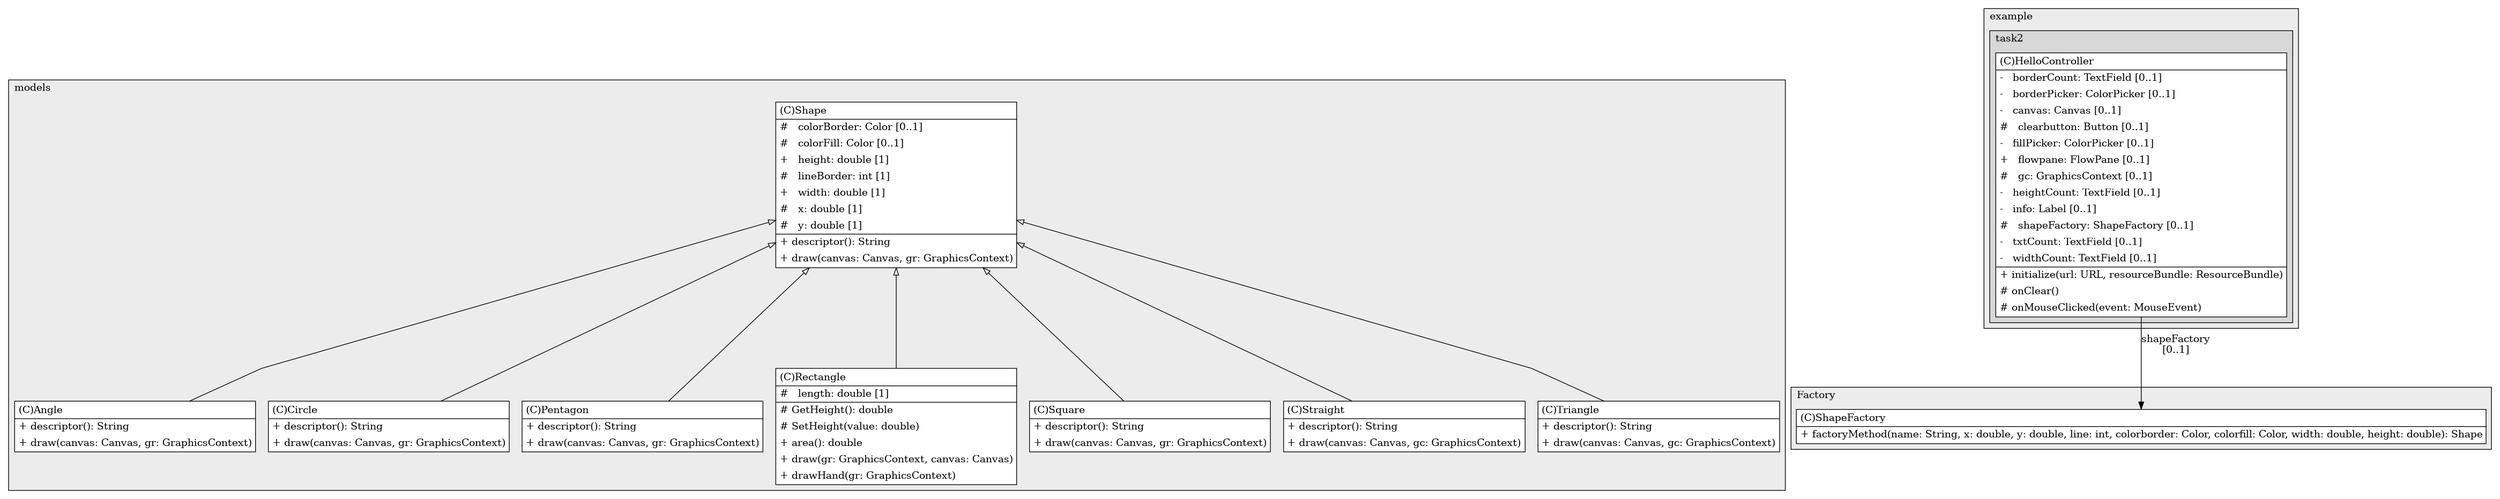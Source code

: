 @startuml

/' diagram meta data start
config=StructureConfiguration;
{
  "projectClassification": {
    "searchMode": "OpenProject", // OpenProject, AllProjects
    "includedProjects": "",
    "pathEndKeywords": "*.impl",
    "isClientPath": "",
    "isClientName": "",
    "isTestPath": "",
    "isTestName": "",
    "isMappingPath": "",
    "isMappingName": "",
    "isDataAccessPath": "",
    "isDataAccessName": "",
    "isDataStructurePath": "",
    "isDataStructureName": "",
    "isInterfaceStructuresPath": "",
    "isInterfaceStructuresName": "",
    "isEntryPointPath": "",
    "isEntryPointName": "",
    "treatFinalFieldsAsMandatory": false
  },
  "graphRestriction": {
    "classPackageExcludeFilter": "",
    "classPackageIncludeFilter": "",
    "classNameExcludeFilter": "",
    "classNameIncludeFilter": "",
    "methodNameExcludeFilter": "",
    "methodNameIncludeFilter": "",
    "removeByInheritance": "", // inheritance/annotation based filtering is done in a second step
    "removeByAnnotation": "",
    "removeByClassPackage": "", // cleanup the graph after inheritance/annotation based filtering is done
    "removeByClassName": "",
    "cutMappings": false,
    "cutEnum": true,
    "cutTests": true,
    "cutClient": true,
    "cutDataAccess": false,
    "cutInterfaceStructures": false,
    "cutDataStructures": false,
    "cutGetterAndSetter": true,
    "cutConstructors": true
  },
  "graphTraversal": {
    "forwardDepth": 6,
    "backwardDepth": 6,
    "classPackageExcludeFilter": "",
    "classPackageIncludeFilter": "",
    "classNameExcludeFilter": "",
    "classNameIncludeFilter": "",
    "methodNameExcludeFilter": "",
    "methodNameIncludeFilter": "",
    "hideMappings": false,
    "hideDataStructures": false,
    "hidePrivateMethods": true,
    "hideInterfaceCalls": true, // indirection: implementation -> interface (is hidden) -> implementation
    "onlyShowApplicationEntryPoints": false, // root node is included
    "useMethodCallsForStructureDiagram": "ForwardOnly" // ForwardOnly, BothDirections, No
  },
  "details": {
    "aggregation": "GroupByClass", // ByClass, GroupByClass, None
    "showClassGenericTypes": true,
    "showMethods": true,
    "showMethodParameterNames": true,
    "showMethodParameterTypes": true,
    "showMethodReturnType": true,
    "showPackageLevels": 2,
    "showDetailedClassStructure": true
  },
  "rootClass": "com.example.task2.HelloController",
  "extensionCallbackMethod": "" // qualified.class.name#methodName - signature: public static String method(String)
}
diagram meta data end '/



digraph g {
    rankdir="TB"
    splines=polyline
    

'nodes 
subgraph cluster_1068799382 { 
   	label=models
	labeljust=l
	fillcolor="#ececec"
	style=filled
   
   Angle1068799382[
	label=<<TABLE BORDER="1" CELLBORDER="0" CELLPADDING="4" CELLSPACING="0">
<TR><TD ALIGN="LEFT" >(C)Angle</TD></TR>
<HR/>
<TR><TD ALIGN="LEFT" >+ descriptor(): String</TD></TR>
<TR><TD ALIGN="LEFT" >+ draw(canvas: Canvas, gr: GraphicsContext)</TD></TR>
</TABLE>>
	style=filled
	margin=0
	shape=plaintext
	fillcolor="#FFFFFF"
];

Circle1068799382[
	label=<<TABLE BORDER="1" CELLBORDER="0" CELLPADDING="4" CELLSPACING="0">
<TR><TD ALIGN="LEFT" >(C)Circle</TD></TR>
<HR/>
<TR><TD ALIGN="LEFT" >+ descriptor(): String</TD></TR>
<TR><TD ALIGN="LEFT" >+ draw(canvas: Canvas, gr: GraphicsContext)</TD></TR>
</TABLE>>
	style=filled
	margin=0
	shape=plaintext
	fillcolor="#FFFFFF"
];

Pentagon1068799382[
	label=<<TABLE BORDER="1" CELLBORDER="0" CELLPADDING="4" CELLSPACING="0">
<TR><TD ALIGN="LEFT" >(C)Pentagon</TD></TR>
<HR/>
<TR><TD ALIGN="LEFT" >+ descriptor(): String</TD></TR>
<TR><TD ALIGN="LEFT" >+ draw(canvas: Canvas, gr: GraphicsContext)</TD></TR>
</TABLE>>
	style=filled
	margin=0
	shape=plaintext
	fillcolor="#FFFFFF"
];

Rectangle1068799382[
	label=<<TABLE BORDER="1" CELLBORDER="0" CELLPADDING="4" CELLSPACING="0">
<TR><TD ALIGN="LEFT" >(C)Rectangle</TD></TR>
<HR/>
<TR><TD ALIGN="LEFT" >#   length: double [1]</TD></TR>
<HR/>
<TR><TD ALIGN="LEFT" ># GetHeight(): double</TD></TR>
<TR><TD ALIGN="LEFT" ># SetHeight(value: double)</TD></TR>
<TR><TD ALIGN="LEFT" >+ area(): double</TD></TR>
<TR><TD ALIGN="LEFT" >+ draw(gr: GraphicsContext, canvas: Canvas)</TD></TR>
<TR><TD ALIGN="LEFT" >+ drawHand(gr: GraphicsContext)</TD></TR>
</TABLE>>
	style=filled
	margin=0
	shape=plaintext
	fillcolor="#FFFFFF"
];

Shape1068799382[
	label=<<TABLE BORDER="1" CELLBORDER="0" CELLPADDING="4" CELLSPACING="0">
<TR><TD ALIGN="LEFT" >(C)Shape</TD></TR>
<HR/>
<TR><TD ALIGN="LEFT" >#   colorBorder: Color [0..1]</TD></TR>
<TR><TD ALIGN="LEFT" >#   colorFill: Color [0..1]</TD></TR>
<TR><TD ALIGN="LEFT" >+   height: double [1]</TD></TR>
<TR><TD ALIGN="LEFT" >#   lineBorder: int [1]</TD></TR>
<TR><TD ALIGN="LEFT" >+   width: double [1]</TD></TR>
<TR><TD ALIGN="LEFT" >#   x: double [1]</TD></TR>
<TR><TD ALIGN="LEFT" >#   y: double [1]</TD></TR>
<HR/>
<TR><TD ALIGN="LEFT" >+ descriptor(): String</TD></TR>
<TR><TD ALIGN="LEFT" >+ draw(canvas: Canvas, gr: GraphicsContext)</TD></TR>
</TABLE>>
	style=filled
	margin=0
	shape=plaintext
	fillcolor="#FFFFFF"
];

Square1068799382[
	label=<<TABLE BORDER="1" CELLBORDER="0" CELLPADDING="4" CELLSPACING="0">
<TR><TD ALIGN="LEFT" >(C)Square</TD></TR>
<HR/>
<TR><TD ALIGN="LEFT" >+ descriptor(): String</TD></TR>
<TR><TD ALIGN="LEFT" >+ draw(canvas: Canvas, gr: GraphicsContext)</TD></TR>
</TABLE>>
	style=filled
	margin=0
	shape=plaintext
	fillcolor="#FFFFFF"
];

Straight1068799382[
	label=<<TABLE BORDER="1" CELLBORDER="0" CELLPADDING="4" CELLSPACING="0">
<TR><TD ALIGN="LEFT" >(C)Straight</TD></TR>
<HR/>
<TR><TD ALIGN="LEFT" >+ descriptor(): String</TD></TR>
<TR><TD ALIGN="LEFT" >+ draw(canvas: Canvas, gc: GraphicsContext)</TD></TR>
</TABLE>>
	style=filled
	margin=0
	shape=plaintext
	fillcolor="#FFFFFF"
];

Triangle1068799382[
	label=<<TABLE BORDER="1" CELLBORDER="0" CELLPADDING="4" CELLSPACING="0">
<TR><TD ALIGN="LEFT" >(C)Triangle</TD></TR>
<HR/>
<TR><TD ALIGN="LEFT" >+ descriptor(): String</TD></TR>
<TR><TD ALIGN="LEFT" >+ draw(canvas: Canvas, gc: GraphicsContext)</TD></TR>
</TABLE>>
	style=filled
	margin=0
	shape=plaintext
	fillcolor="#FFFFFF"
];
} 

subgraph cluster_1322970774 { 
   	label=example
	labeljust=l
	fillcolor="#ececec"
	style=filled
   
   subgraph cluster_129515977 { 
   	label=task2
	labeljust=l
	fillcolor="#d8d8d8"
	style=filled
   
   HelloController537999332[
	label=<<TABLE BORDER="1" CELLBORDER="0" CELLPADDING="4" CELLSPACING="0">
<TR><TD ALIGN="LEFT" >(C)HelloController</TD></TR>
<HR/>
<TR><TD ALIGN="LEFT" >-   borderCount: TextField [0..1]</TD></TR>
<TR><TD ALIGN="LEFT" >-   borderPicker: ColorPicker [0..1]</TD></TR>
<TR><TD ALIGN="LEFT" >-   canvas: Canvas [0..1]</TD></TR>
<TR><TD ALIGN="LEFT" >#   clearbutton: Button [0..1]</TD></TR>
<TR><TD ALIGN="LEFT" >-   fillPicker: ColorPicker [0..1]</TD></TR>
<TR><TD ALIGN="LEFT" >+   flowpane: FlowPane [0..1]</TD></TR>
<TR><TD ALIGN="LEFT" >#   gc: GraphicsContext [0..1]</TD></TR>
<TR><TD ALIGN="LEFT" >-   heightCount: TextField [0..1]</TD></TR>
<TR><TD ALIGN="LEFT" >-   info: Label [0..1]</TD></TR>
<TR><TD ALIGN="LEFT" >#   shapeFactory: ShapeFactory [0..1]</TD></TR>
<TR><TD ALIGN="LEFT" >-   txtCount: TextField [0..1]</TD></TR>
<TR><TD ALIGN="LEFT" >-   widthCount: TextField [0..1]</TD></TR>
<HR/>
<TR><TD ALIGN="LEFT" >+ initialize(url: URL, resourceBundle: ResourceBundle)</TD></TR>
<TR><TD ALIGN="LEFT" ># onClear()</TD></TR>
<TR><TD ALIGN="LEFT" ># onMouseClicked(event: MouseEvent)</TD></TR>
</TABLE>>
	style=filled
	margin=0
	shape=plaintext
	fillcolor="#FFFFFF"
];
} 
} 

subgraph cluster_572770538 { 
   	label=Factory
	labeljust=l
	fillcolor="#ececec"
	style=filled
   
   ShapeFactory572770538[
	label=<<TABLE BORDER="1" CELLBORDER="0" CELLPADDING="4" CELLSPACING="0">
<TR><TD ALIGN="LEFT" >(C)ShapeFactory</TD></TR>
<HR/>
<TR><TD ALIGN="LEFT" >+ factoryMethod(name: String, x: double, y: double, line: int, colorborder: Color, colorfill: Color, width: double, height: double): Shape</TD></TR>
</TABLE>>
	style=filled
	margin=0
	shape=plaintext
	fillcolor="#FFFFFF"
];
} 

'edges    
HelloController537999332 -> ShapeFactory572770538[label="shapeFactory
[0..1]"];
Shape1068799382 -> Angle1068799382[arrowhead=none, arrowtail=empty, dir=both];
Shape1068799382 -> Circle1068799382[arrowhead=none, arrowtail=empty, dir=both];
Shape1068799382 -> Pentagon1068799382[arrowhead=none, arrowtail=empty, dir=both];
Shape1068799382 -> Rectangle1068799382[arrowhead=none, arrowtail=empty, dir=both];
Shape1068799382 -> Square1068799382[arrowhead=none, arrowtail=empty, dir=both];
Shape1068799382 -> Straight1068799382[arrowhead=none, arrowtail=empty, dir=both];
Shape1068799382 -> Triangle1068799382[arrowhead=none, arrowtail=empty, dir=both];
    
}
@enduml